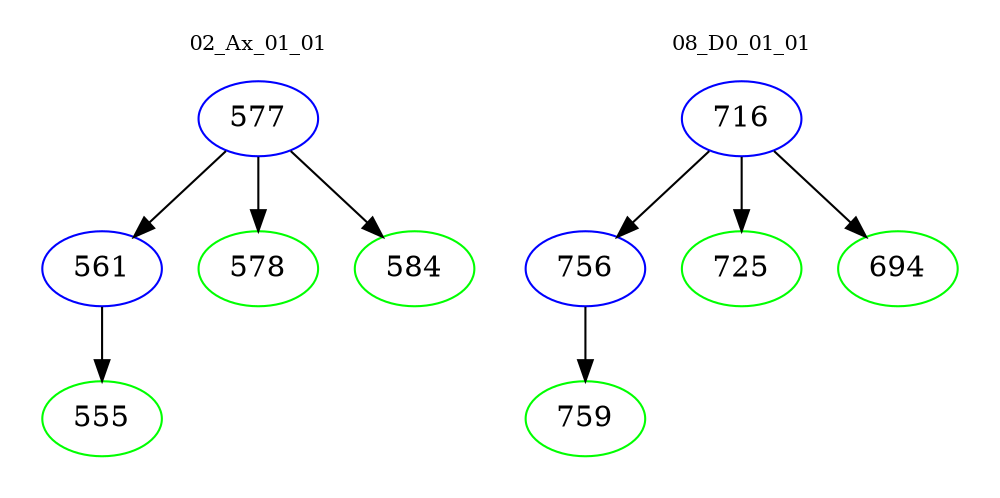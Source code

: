 digraph{
subgraph cluster_0 {
color = white
label = "02_Ax_01_01";
fontsize=10;
T0_577 [label="577", color="blue"]
T0_577 -> T0_561 [color="black"]
T0_561 [label="561", color="blue"]
T0_561 -> T0_555 [color="black"]
T0_555 [label="555", color="green"]
T0_577 -> T0_578 [color="black"]
T0_578 [label="578", color="green"]
T0_577 -> T0_584 [color="black"]
T0_584 [label="584", color="green"]
}
subgraph cluster_1 {
color = white
label = "08_D0_01_01";
fontsize=10;
T1_716 [label="716", color="blue"]
T1_716 -> T1_756 [color="black"]
T1_756 [label="756", color="blue"]
T1_756 -> T1_759 [color="black"]
T1_759 [label="759", color="green"]
T1_716 -> T1_725 [color="black"]
T1_725 [label="725", color="green"]
T1_716 -> T1_694 [color="black"]
T1_694 [label="694", color="green"]
}
}
